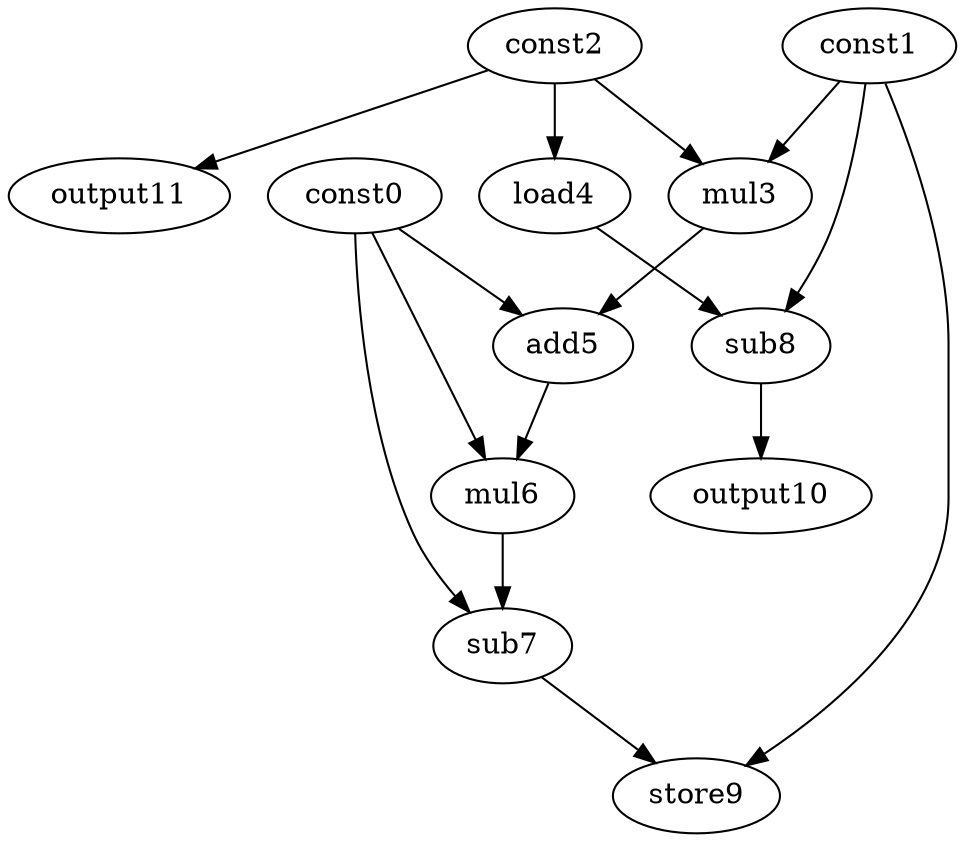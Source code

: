 digraph G { 
const0[opcode=const]; 
const1[opcode=const]; 
const2[opcode=const]; 
mul3[opcode=mul]; 
load4[opcode=load]; 
add5[opcode=add]; 
mul6[opcode=mul]; 
sub7[opcode=sub]; 
sub8[opcode=sub]; 
store9[opcode=store]; 
output10[opcode=output]; 
output11[opcode=output]; 
const1->mul3[operand=0];
const2->mul3[operand=1];
const2->load4[operand=0];
const2->output11[operand=0];
const0->add5[operand=0];
mul3->add5[operand=1];
const1->sub8[operand=0];
load4->sub8[operand=1];
const0->mul6[operand=0];
add5->mul6[operand=1];
sub8->output10[operand=0];
const0->sub7[operand=0];
mul6->sub7[operand=1];
const1->store9[operand=0];
sub7->store9[operand=1];
}
